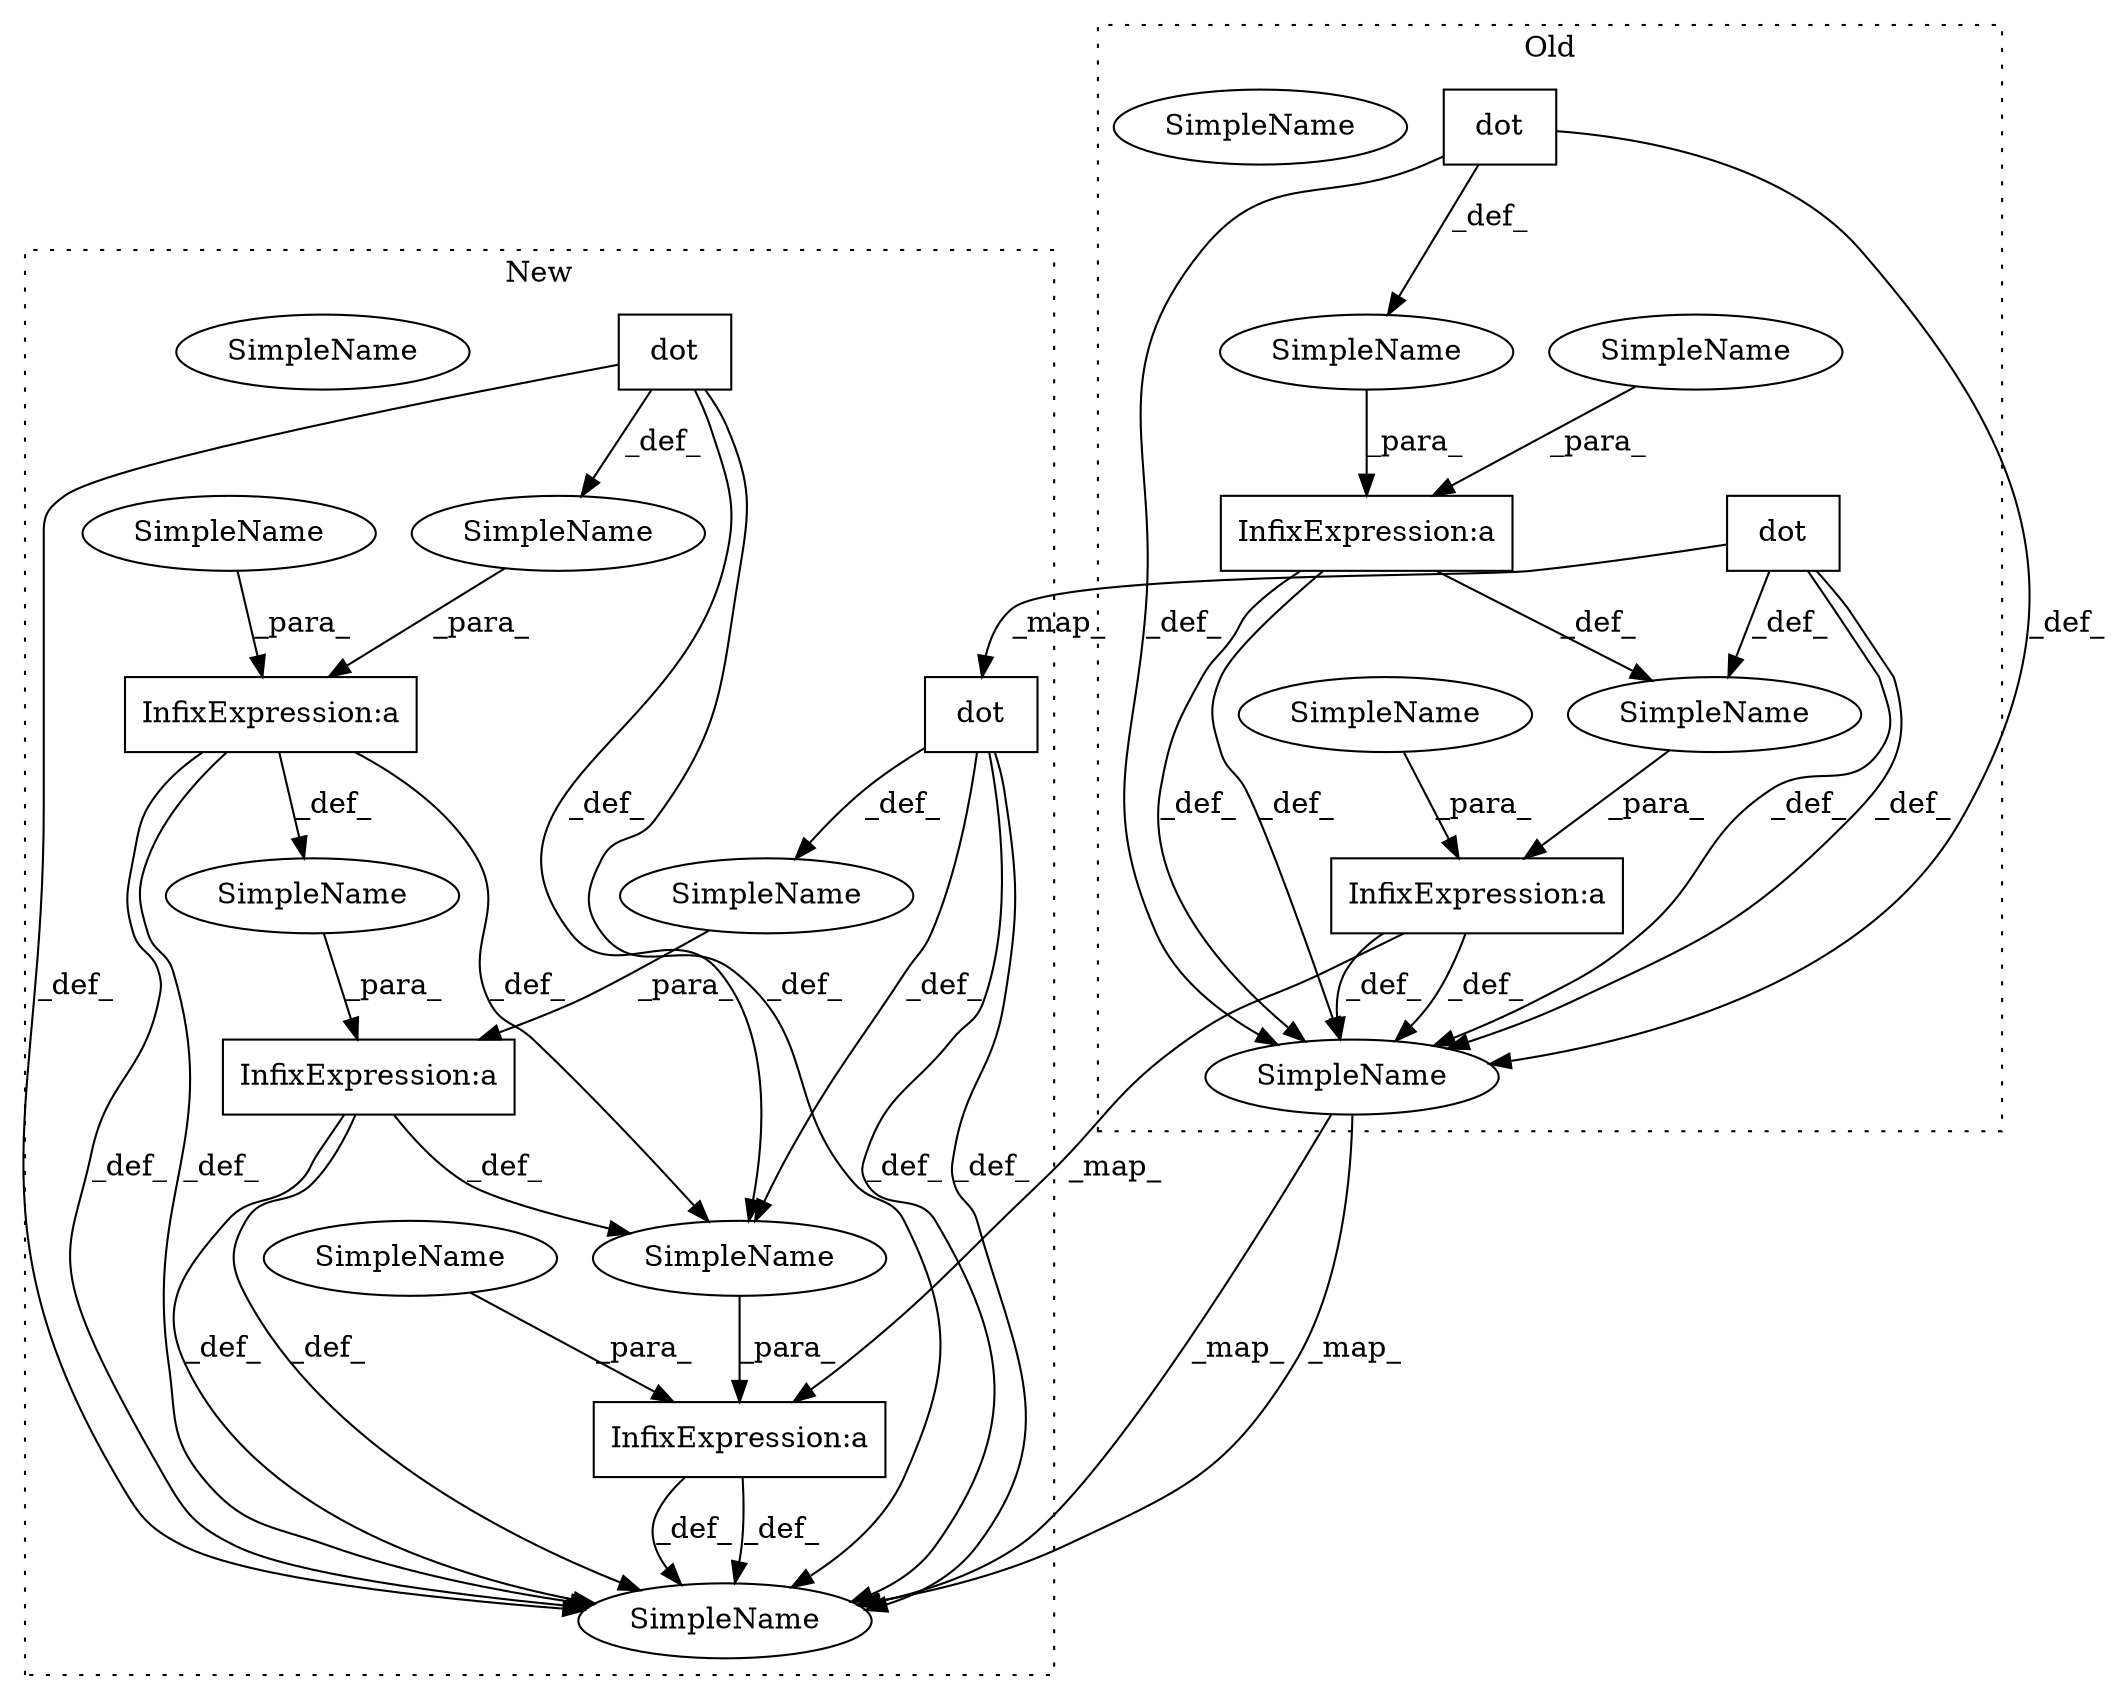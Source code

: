 digraph G {
subgraph cluster0 {
1 [label="dot" a="32" s="2760,2767" l="4,1" shape="box"];
8 [label="SimpleName" a="42" s="" l="" shape="ellipse"];
9 [label="InfixExpression:a" a="27" s="2769" l="3" shape="box"];
13 [label="SimpleName" a="42" s="" l="" shape="ellipse"];
14 [label="InfixExpression:a" a="27" s="2702" l="3" shape="box"];
15 [label="dot" a="32" s="2687,2700" l="4,1" shape="box"];
16 [label="SimpleName" a="42" s="" l="" shape="ellipse"];
17 [label="SimpleName" a="42" s="2649" l="5" shape="ellipse"];
20 [label="SimpleName" a="42" s="2649" l="5" shape="ellipse"];
22 [label="SimpleName" a="42" s="" l="" shape="ellipse"];
label = "Old";
style="dotted";
}
subgraph cluster1 {
2 [label="dot" a="32" s="2738,2745" l="4,1" shape="box"];
3 [label="SimpleName" a="42" s="" l="" shape="ellipse"];
4 [label="InfixExpression:a" a="27" s="2701" l="3" shape="box"];
5 [label="SimpleName" a="42" s="" l="" shape="ellipse"];
6 [label="InfixExpression:a" a="27" s="2684" l="3" shape="box"];
7 [label="dot" a="32" s="2676,2683" l="4,1" shape="box"];
10 [label="InfixExpression:a" a="27" s="2749" l="3" shape="box"];
11 [label="SimpleName" a="42" s="" l="" shape="ellipse"];
12 [label="SimpleName" a="42" s="" l="" shape="ellipse"];
18 [label="SimpleName" a="42" s="2649" l="5" shape="ellipse"];
19 [label="SimpleName" a="42" s="2649" l="5" shape="ellipse"];
21 [label="SimpleName" a="42" s="" l="" shape="ellipse"];
23 [label="SimpleName" a="42" s="" l="" shape="ellipse"];
label = "New";
style="dotted";
}
1 -> 8 [label="_def_"];
1 -> 2 [label="_map_"];
1 -> 20 [label="_def_"];
1 -> 20 [label="_def_"];
2 -> 12 [label="_def_"];
2 -> 19 [label="_def_"];
2 -> 3 [label="_def_"];
2 -> 19 [label="_def_"];
3 -> 4 [label="_para_"];
4 -> 12 [label="_def_"];
4 -> 19 [label="_def_"];
4 -> 19 [label="_def_"];
5 -> 4 [label="_para_"];
6 -> 19 [label="_def_"];
6 -> 12 [label="_def_"];
6 -> 19 [label="_def_"];
6 -> 5 [label="_def_"];
7 -> 12 [label="_def_"];
7 -> 19 [label="_def_"];
7 -> 19 [label="_def_"];
7 -> 23 [label="_def_"];
8 -> 9 [label="_para_"];
9 -> 20 [label="_def_"];
9 -> 10 [label="_map_"];
9 -> 20 [label="_def_"];
10 -> 19 [label="_def_"];
10 -> 19 [label="_def_"];
11 -> 6 [label="_para_"];
12 -> 10 [label="_para_"];
13 -> 9 [label="_para_"];
14 -> 20 [label="_def_"];
14 -> 20 [label="_def_"];
14 -> 8 [label="_def_"];
15 -> 20 [label="_def_"];
15 -> 20 [label="_def_"];
15 -> 22 [label="_def_"];
16 -> 14 [label="_para_"];
20 -> 19 [label="_map_"];
20 -> 19 [label="_map_"];
21 -> 10 [label="_para_"];
22 -> 14 [label="_para_"];
23 -> 6 [label="_para_"];
}